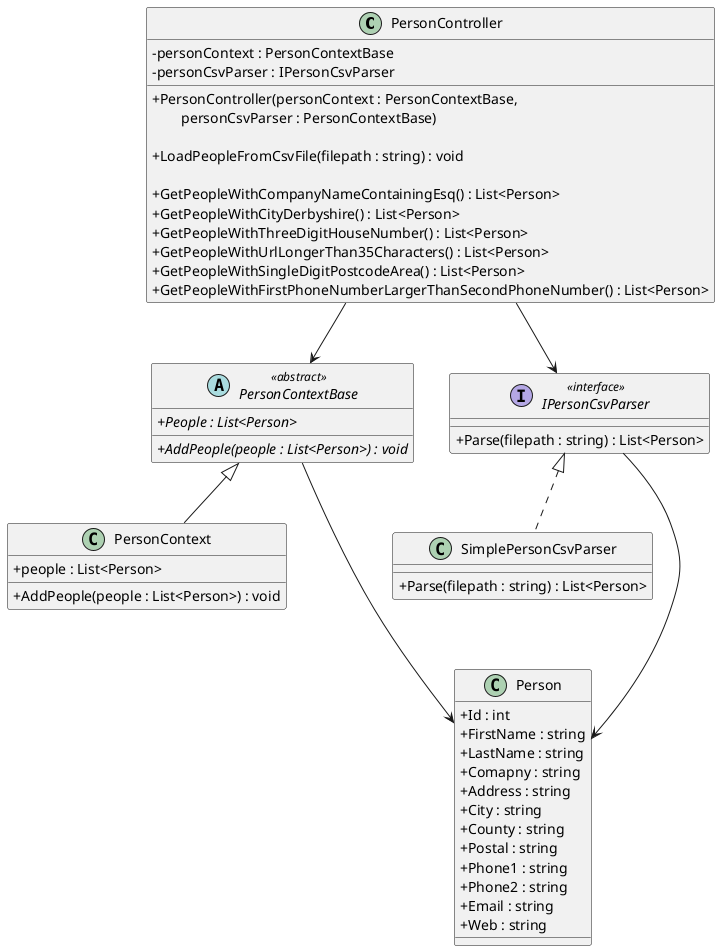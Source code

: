 @startuml "PersonApp"
skinparam ClassAttributeIconSize 0

class PersonController {
    - personContext : PersonContextBase
    - personCsvParser : IPersonCsvParser

    + PersonController(personContext : PersonContextBase, \n\
        personCsvParser : PersonContextBase)

    + LoadPeopleFromCsvFile(filepath : string) : void

    + GetPeopleWithCompanyNameContainingEsq() : List<Person>
    + GetPeopleWithCityDerbyshire() : List<Person>
    + GetPeopleWithThreeDigitHouseNumber() : List<Person>
    + GetPeopleWithUrlLongerThan35Characters() : List<Person>
    + GetPeopleWithSingleDigitPostcodeArea() : List<Person>
    + GetPeopleWithFirstPhoneNumberLargerThanSecondPhoneNumber() : List<Person>
}

abstract PersonContextBase <<abstract>> {
    {abstract} + People : List<Person>

    {abstract} + AddPeople(people : List<Person>) : void
}

class PersonContext {
    + people : List<Person>

    + AddPeople(people : List<Person>) : void
}

interface IPersonCsvParser <<interface>> {
    + Parse(filepath : string) : List<Person>
}

class SimplePersonCsvParser {
    + Parse(filepath : string) : List<Person>
}

class Person {
    + Id : int
    + FirstName : string
    + LastName : string
    + Comapny : string
    + Address : string
    + City : string
    + County : string
    + Postal : string
    + Phone1 : string
    + Phone2 : string
    + Email : string
    + Web : string
}

PersonController --> PersonContextBase
PersonController --> IPersonCsvParser

PersonContextBase <|-- PersonContext
PersonContextBase ---> Person

IPersonCsvParser <|.. SimplePersonCsvParser
IPersonCsvParser ---> Person

@enduml